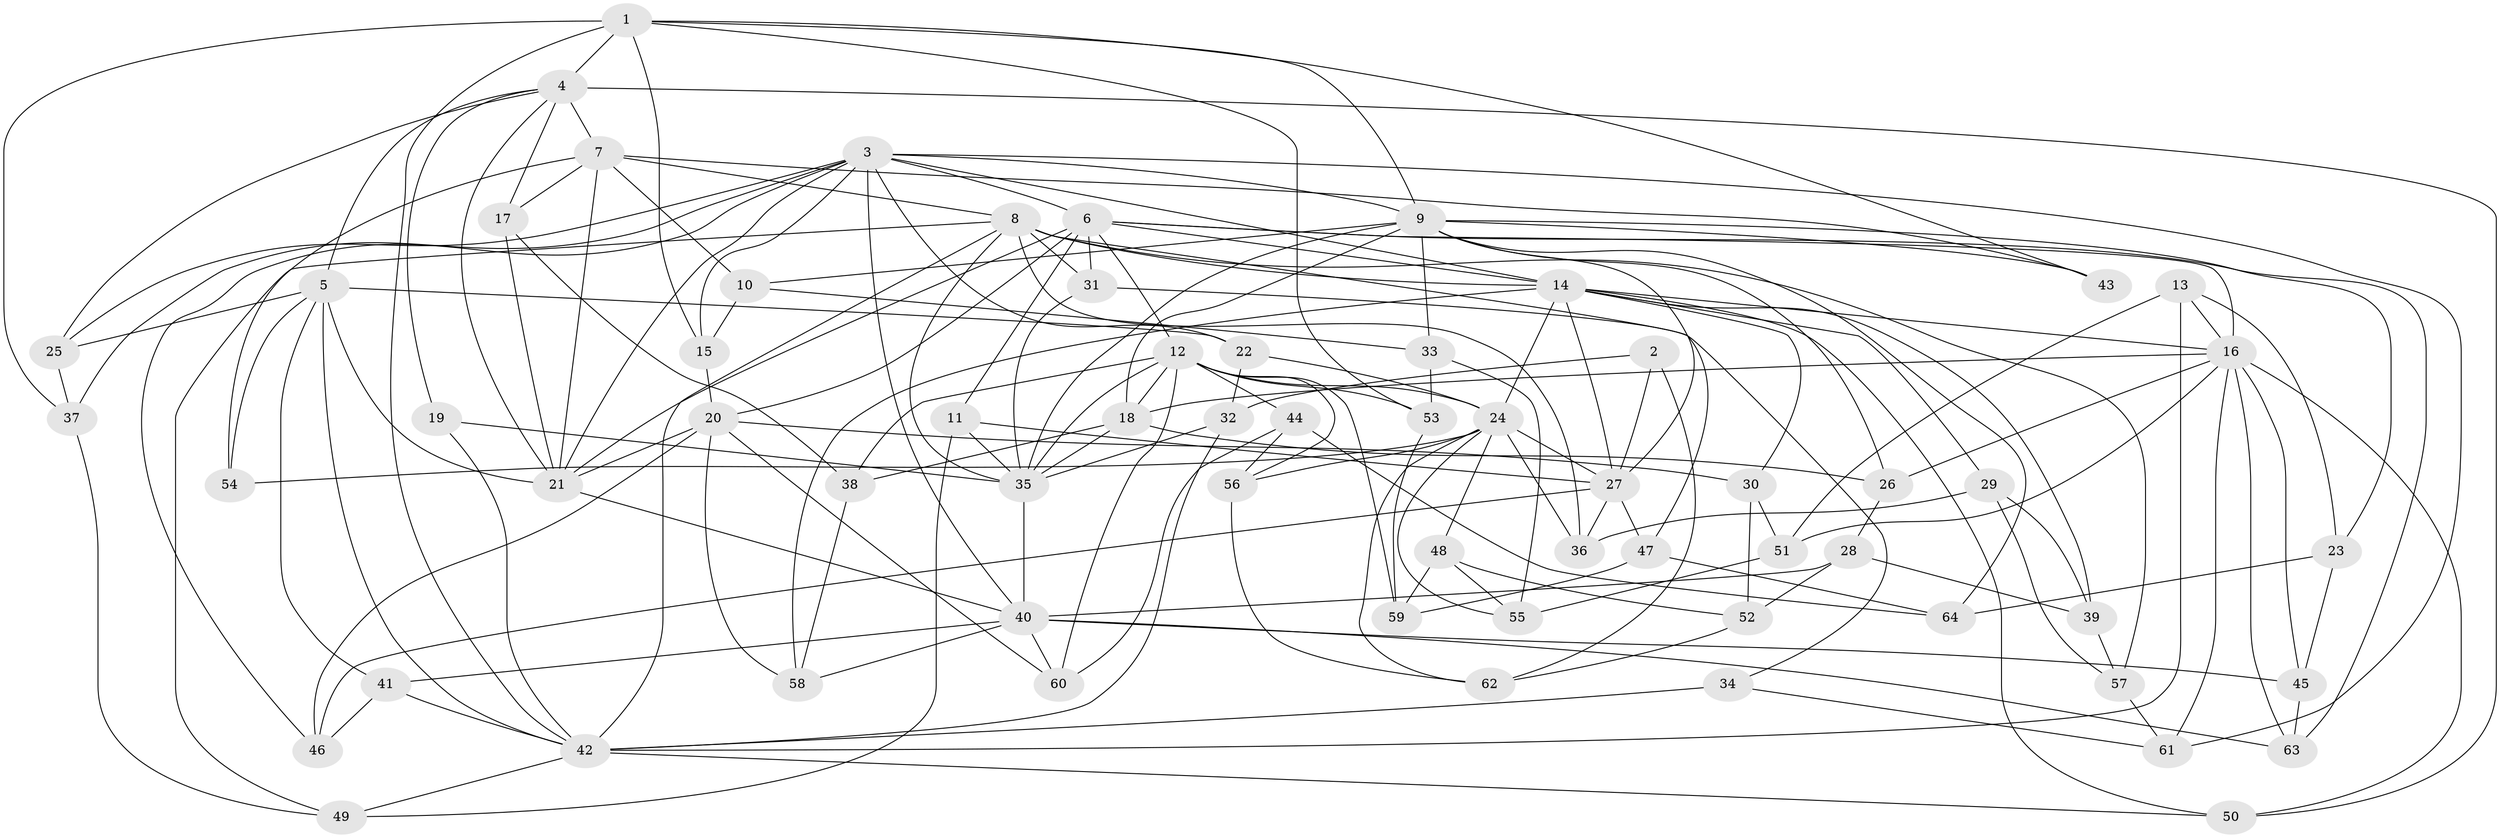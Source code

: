 // original degree distribution, {4: 1.0}
// Generated by graph-tools (version 1.1) at 2025/38/03/09/25 02:38:01]
// undirected, 64 vertices, 171 edges
graph export_dot {
graph [start="1"]
  node [color=gray90,style=filled];
  1;
  2;
  3;
  4;
  5;
  6;
  7;
  8;
  9;
  10;
  11;
  12;
  13;
  14;
  15;
  16;
  17;
  18;
  19;
  20;
  21;
  22;
  23;
  24;
  25;
  26;
  27;
  28;
  29;
  30;
  31;
  32;
  33;
  34;
  35;
  36;
  37;
  38;
  39;
  40;
  41;
  42;
  43;
  44;
  45;
  46;
  47;
  48;
  49;
  50;
  51;
  52;
  53;
  54;
  55;
  56;
  57;
  58;
  59;
  60;
  61;
  62;
  63;
  64;
  1 -- 4 [weight=3.0];
  1 -- 9 [weight=2.0];
  1 -- 15 [weight=1.0];
  1 -- 37 [weight=1.0];
  1 -- 42 [weight=1.0];
  1 -- 43 [weight=1.0];
  1 -- 53 [weight=1.0];
  2 -- 27 [weight=2.0];
  2 -- 32 [weight=1.0];
  2 -- 62 [weight=1.0];
  3 -- 6 [weight=2.0];
  3 -- 9 [weight=1.0];
  3 -- 14 [weight=1.0];
  3 -- 15 [weight=1.0];
  3 -- 21 [weight=1.0];
  3 -- 22 [weight=1.0];
  3 -- 25 [weight=1.0];
  3 -- 37 [weight=1.0];
  3 -- 40 [weight=1.0];
  3 -- 46 [weight=1.0];
  3 -- 61 [weight=1.0];
  4 -- 5 [weight=1.0];
  4 -- 7 [weight=1.0];
  4 -- 17 [weight=1.0];
  4 -- 19 [weight=1.0];
  4 -- 21 [weight=1.0];
  4 -- 25 [weight=1.0];
  4 -- 50 [weight=1.0];
  5 -- 21 [weight=2.0];
  5 -- 22 [weight=1.0];
  5 -- 25 [weight=1.0];
  5 -- 41 [weight=1.0];
  5 -- 42 [weight=1.0];
  5 -- 54 [weight=1.0];
  6 -- 11 [weight=1.0];
  6 -- 12 [weight=1.0];
  6 -- 14 [weight=1.0];
  6 -- 16 [weight=1.0];
  6 -- 20 [weight=1.0];
  6 -- 21 [weight=1.0];
  6 -- 31 [weight=1.0];
  6 -- 63 [weight=1.0];
  7 -- 8 [weight=1.0];
  7 -- 10 [weight=1.0];
  7 -- 17 [weight=1.0];
  7 -- 21 [weight=1.0];
  7 -- 43 [weight=2.0];
  7 -- 54 [weight=1.0];
  8 -- 14 [weight=2.0];
  8 -- 31 [weight=1.0];
  8 -- 35 [weight=1.0];
  8 -- 36 [weight=1.0];
  8 -- 42 [weight=1.0];
  8 -- 47 [weight=1.0];
  8 -- 49 [weight=1.0];
  8 -- 57 [weight=1.0];
  9 -- 10 [weight=1.0];
  9 -- 18 [weight=1.0];
  9 -- 23 [weight=1.0];
  9 -- 26 [weight=1.0];
  9 -- 27 [weight=1.0];
  9 -- 33 [weight=1.0];
  9 -- 35 [weight=1.0];
  9 -- 43 [weight=1.0];
  9 -- 64 [weight=1.0];
  10 -- 15 [weight=1.0];
  10 -- 33 [weight=1.0];
  11 -- 27 [weight=1.0];
  11 -- 35 [weight=1.0];
  11 -- 49 [weight=1.0];
  12 -- 18 [weight=3.0];
  12 -- 24 [weight=1.0];
  12 -- 35 [weight=1.0];
  12 -- 38 [weight=1.0];
  12 -- 44 [weight=1.0];
  12 -- 53 [weight=1.0];
  12 -- 56 [weight=1.0];
  12 -- 59 [weight=1.0];
  12 -- 60 [weight=1.0];
  13 -- 16 [weight=1.0];
  13 -- 23 [weight=1.0];
  13 -- 42 [weight=1.0];
  13 -- 51 [weight=1.0];
  14 -- 16 [weight=1.0];
  14 -- 24 [weight=1.0];
  14 -- 27 [weight=1.0];
  14 -- 29 [weight=1.0];
  14 -- 30 [weight=1.0];
  14 -- 39 [weight=1.0];
  14 -- 50 [weight=1.0];
  14 -- 58 [weight=1.0];
  15 -- 20 [weight=1.0];
  16 -- 18 [weight=1.0];
  16 -- 26 [weight=1.0];
  16 -- 45 [weight=1.0];
  16 -- 50 [weight=1.0];
  16 -- 51 [weight=1.0];
  16 -- 61 [weight=1.0];
  16 -- 63 [weight=1.0];
  17 -- 21 [weight=1.0];
  17 -- 38 [weight=1.0];
  18 -- 26 [weight=1.0];
  18 -- 35 [weight=1.0];
  18 -- 38 [weight=1.0];
  19 -- 35 [weight=1.0];
  19 -- 42 [weight=2.0];
  20 -- 21 [weight=2.0];
  20 -- 30 [weight=1.0];
  20 -- 46 [weight=1.0];
  20 -- 58 [weight=1.0];
  20 -- 60 [weight=1.0];
  21 -- 40 [weight=1.0];
  22 -- 24 [weight=1.0];
  22 -- 32 [weight=1.0];
  23 -- 45 [weight=1.0];
  23 -- 64 [weight=1.0];
  24 -- 27 [weight=2.0];
  24 -- 36 [weight=1.0];
  24 -- 48 [weight=1.0];
  24 -- 54 [weight=2.0];
  24 -- 55 [weight=1.0];
  24 -- 56 [weight=1.0];
  24 -- 62 [weight=1.0];
  25 -- 37 [weight=1.0];
  26 -- 28 [weight=1.0];
  27 -- 36 [weight=1.0];
  27 -- 46 [weight=1.0];
  27 -- 47 [weight=1.0];
  28 -- 39 [weight=1.0];
  28 -- 40 [weight=1.0];
  28 -- 52 [weight=1.0];
  29 -- 36 [weight=1.0];
  29 -- 39 [weight=1.0];
  29 -- 57 [weight=1.0];
  30 -- 51 [weight=1.0];
  30 -- 52 [weight=1.0];
  31 -- 34 [weight=1.0];
  31 -- 35 [weight=1.0];
  32 -- 35 [weight=1.0];
  32 -- 42 [weight=1.0];
  33 -- 53 [weight=1.0];
  33 -- 55 [weight=1.0];
  34 -- 42 [weight=2.0];
  34 -- 61 [weight=1.0];
  35 -- 40 [weight=2.0];
  37 -- 49 [weight=1.0];
  38 -- 58 [weight=1.0];
  39 -- 57 [weight=1.0];
  40 -- 41 [weight=1.0];
  40 -- 45 [weight=1.0];
  40 -- 58 [weight=1.0];
  40 -- 60 [weight=1.0];
  40 -- 63 [weight=1.0];
  41 -- 42 [weight=1.0];
  41 -- 46 [weight=1.0];
  42 -- 49 [weight=1.0];
  42 -- 50 [weight=1.0];
  44 -- 56 [weight=1.0];
  44 -- 60 [weight=1.0];
  44 -- 64 [weight=1.0];
  45 -- 63 [weight=1.0];
  47 -- 59 [weight=1.0];
  47 -- 64 [weight=1.0];
  48 -- 52 [weight=1.0];
  48 -- 55 [weight=1.0];
  48 -- 59 [weight=1.0];
  51 -- 55 [weight=1.0];
  52 -- 62 [weight=1.0];
  53 -- 59 [weight=1.0];
  56 -- 62 [weight=1.0];
  57 -- 61 [weight=1.0];
}
